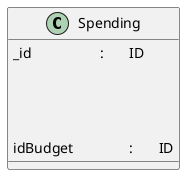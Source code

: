 @startuml

class Spending {
	_id			:	ID

	' shop	:	String

	' rate		:	Number

	' idCard		:	ID

	idBudget		:	ID
}

@enduml
